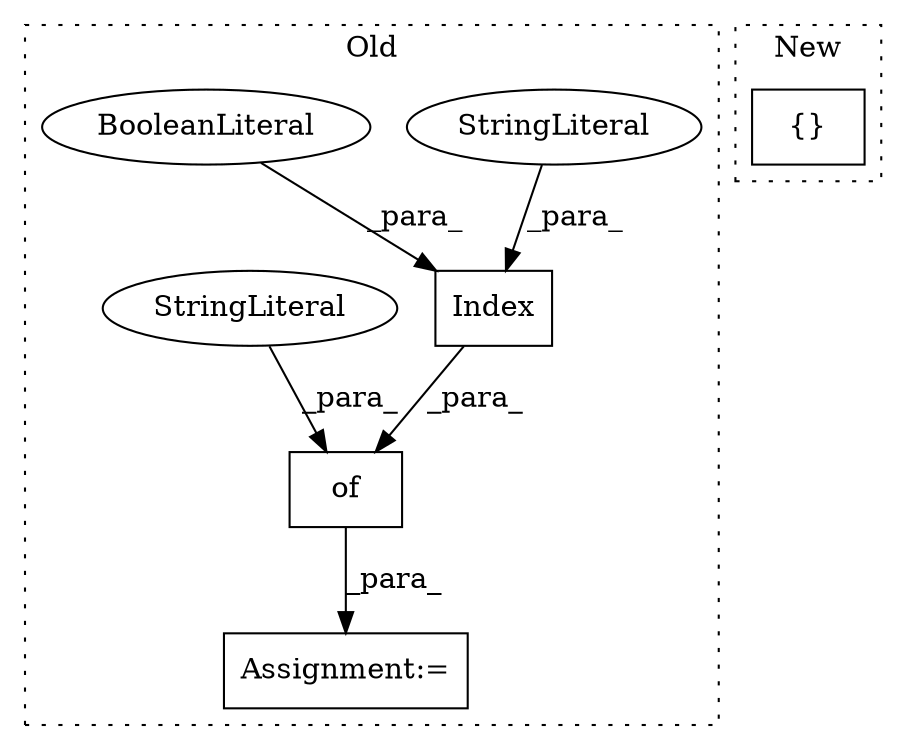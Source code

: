 digraph G {
subgraph cluster0 {
1 [label="Index" a="32" s="3793,3818" l="6,1" shape="box"];
3 [label="StringLiteral" a="45" s="3799" l="14" shape="ellipse"];
4 [label="BooleanLiteral" a="9" s="3814" l="4" shape="ellipse"];
5 [label="of" a="32" s="3775,3819" l="3,1" shape="box"];
6 [label="Assignment:=" a="7" s="3770" l="1" shape="box"];
7 [label="StringLiteral" a="45" s="3778" l="14" shape="ellipse"];
label = "Old";
style="dotted";
}
subgraph cluster1 {
2 [label="{}" a="4" s="3875,3886" l="1,1" shape="box"];
label = "New";
style="dotted";
}
1 -> 5 [label="_para_"];
3 -> 1 [label="_para_"];
4 -> 1 [label="_para_"];
5 -> 6 [label="_para_"];
7 -> 5 [label="_para_"];
}